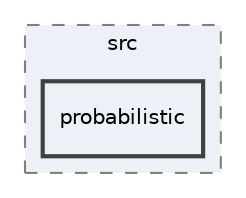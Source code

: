 digraph "/Users/jlu/zeek/src/probabilistic"
{
 // LATEX_PDF_SIZE
  edge [fontname="Helvetica",fontsize="10",labelfontname="Helvetica",labelfontsize="10"];
  node [fontname="Helvetica",fontsize="10",shape=record];
  compound=true
  subgraph clusterdir_ad5ef0d7ac29eb47ccb661b82fa60e73 {
    graph [ bgcolor="#edf0f7", pencolor="grey50", style="filled,dashed,", label="src", fontname="Helvetica", fontsize="10", URL="dir_ad5ef0d7ac29eb47ccb661b82fa60e73.html"]
  dir_360928ff056203807978062333c23d6c [shape=box, label="probabilistic", style="filled,bold,", fillcolor="#edf0f7", color="grey25", URL="dir_360928ff056203807978062333c23d6c.html"];
  }
}

